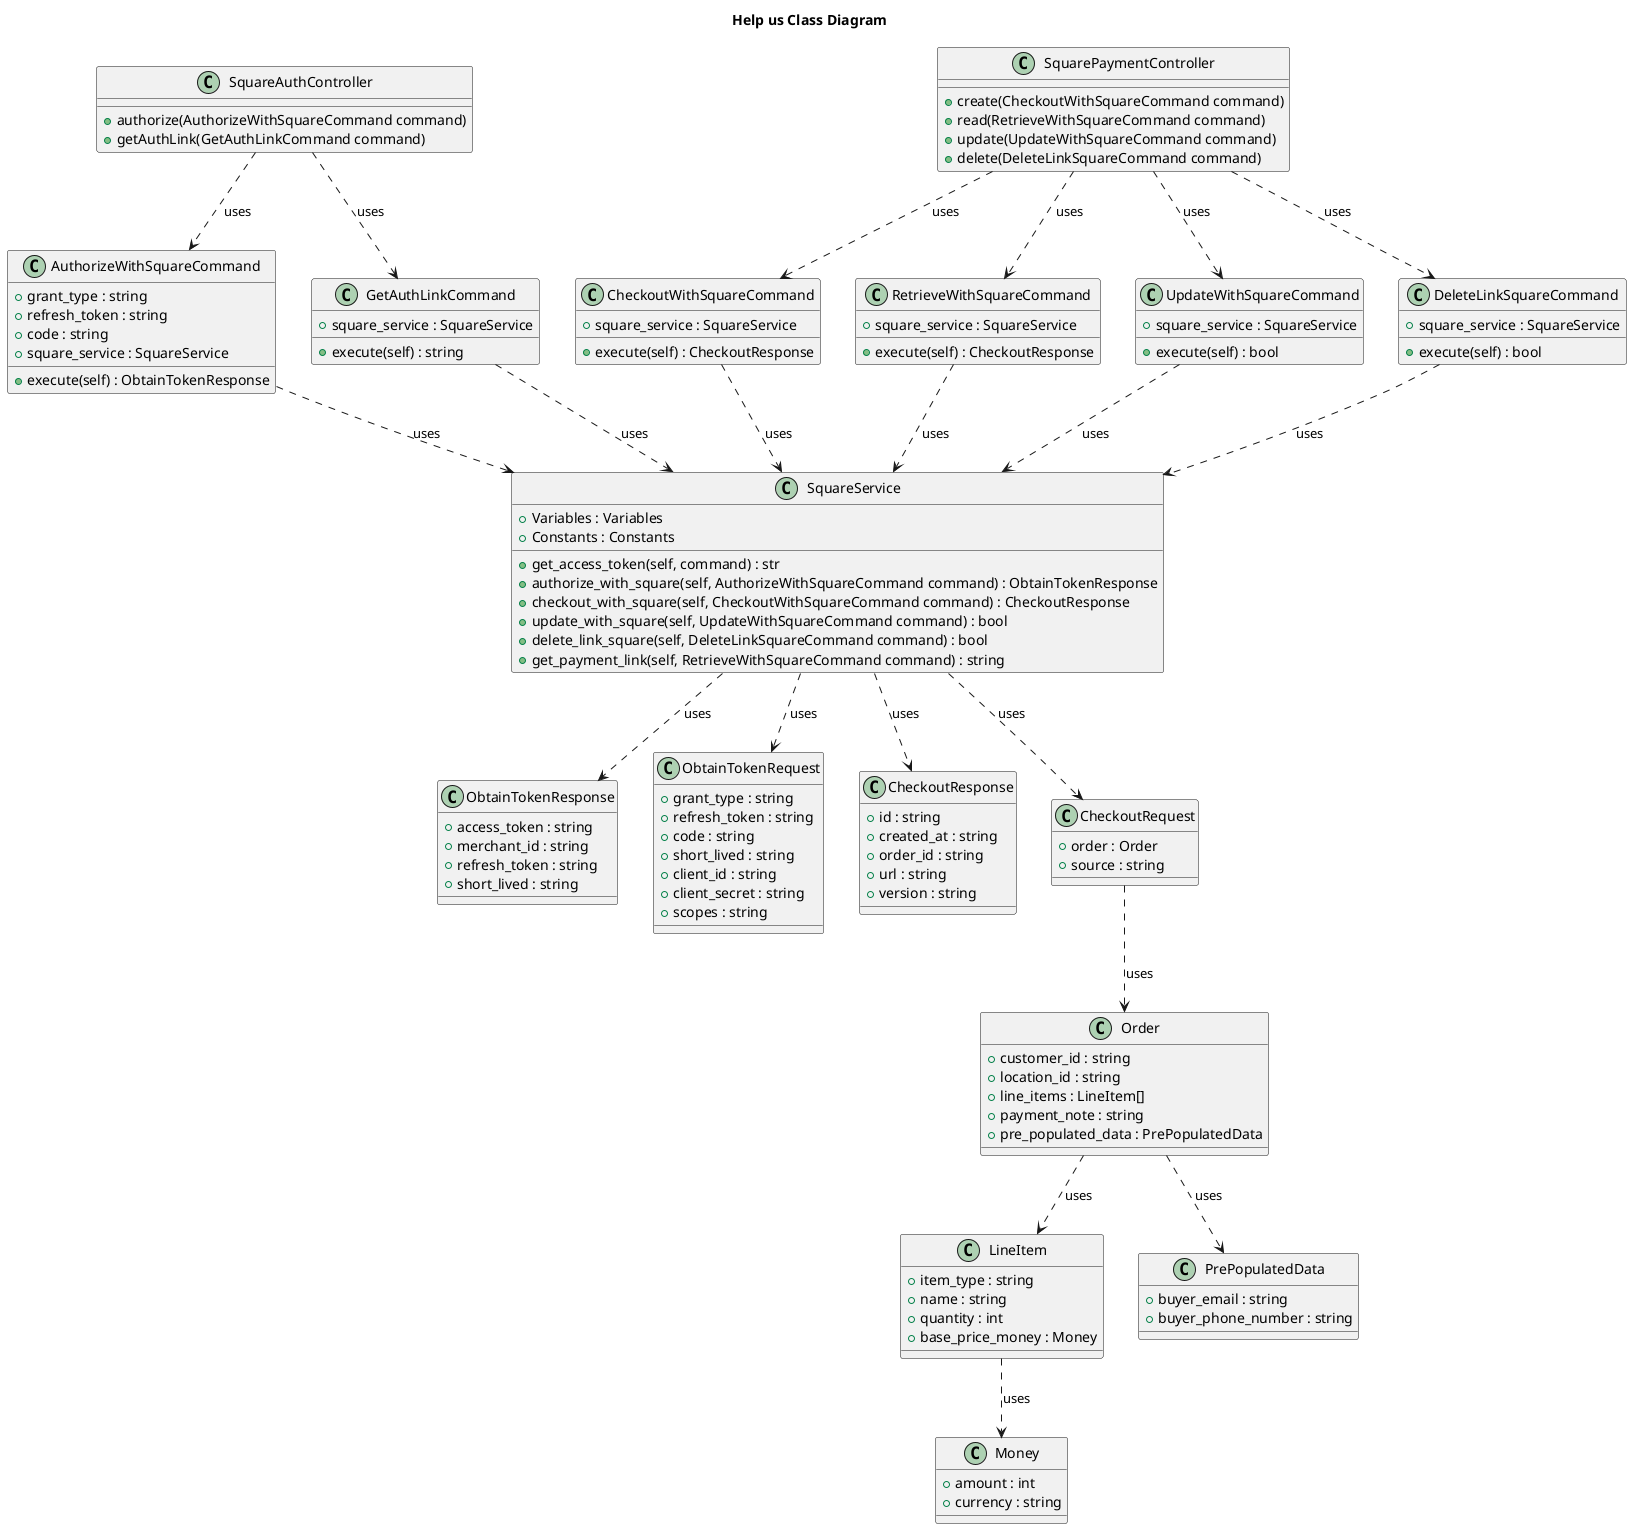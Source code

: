 @startuml "Help us Class Diagram"
title "Help us Class Diagram"

class SquareAuthController {
    + authorize(AuthorizeWithSquareCommand command)
    + getAuthLink(GetAuthLinkCommand command)
}

class AuthorizeWithSquareCommand {
    + grant_type : string
    + refresh_token : string
    + code : string
    + square_service : SquareService
    + execute(self) : ObtainTokenResponse
}

class GetAuthLinkCommand {
    + square_service : SquareService
    + execute(self) : string
}

SquareAuthController ..> AuthorizeWithSquareCommand : uses
SquareAuthController ..> GetAuthLinkCommand : uses

class SquareService {
    + Variables : Variables
    + Constants : Constants
    + get_access_token(self, command) : str
    + authorize_with_square(self, AuthorizeWithSquareCommand command) : ObtainTokenResponse
    + checkout_with_square(self, CheckoutWithSquareCommand command) : CheckoutResponse
    + update_with_square(self, UpdateWithSquareCommand command) : bool
    + delete_link_square(self, DeleteLinkSquareCommand command) : bool
    + get_payment_link(self, RetrieveWithSquareCommand command) : string
}

class ObtainTokenResponse {
    + access_token : string
    + merchant_id : string
    + refresh_token : string
    + short_lived : string
}

class ObtainTokenRequest {
    + grant_type : string
    + refresh_token : string
    + code : string
    + short_lived : string
    + client_id : string
    + client_secret : string
    + scopes : string
}

SquareService ..> ObtainTokenResponse : uses
SquareService ..> ObtainTokenRequest : uses
AuthorizeWithSquareCommand ..> SquareService : uses
GetAuthLinkCommand ..> SquareService : uses

class SquarePaymentController {
    + create(CheckoutWithSquareCommand command)
    + read(RetrieveWithSquareCommand command)
    + update(UpdateWithSquareCommand command)
    + delete(DeleteLinkSquareCommand command)
}

class CheckoutWithSquareCommand {
    + square_service : SquareService
    + execute(self) : CheckoutResponse
}

class RetrieveWithSquareCommand {
    + square_service : SquareService
    + execute(self) : CheckoutResponse
}

class UpdateWithSquareCommand {
    + square_service : SquareService
    + execute(self) : bool
}

class DeleteLinkSquareCommand {
    + square_service : SquareService
    + execute(self) : bool
}

class CheckoutResponse {
    + id : string
    + created_at : string
    + order_id : string
    + url : string
    + version : string
}

'class CheckoutRequest:
'    def __init__(self, request):
'        self.order = Order(request['order'])
'        self.source = request['source']
'
'    def to_dict(self):
'        return {
'            'order': self.order.to_dict()
'        }
'
'
'class Order:
'    def __init__(self, request):
'        self.customer_id = request['customer_id']
'        self.location_id = request['location_id']
'        self.line_items = [LineItem(item) for item in request['line_items']]
'        self.payment_note = request['payment_note']
'        self.pre_populated_data = PrePopulatedData(request['pre_populated_data'])
'
'    def to_dict(self):
'        return {
'            'customer_id': self.customer_id,
'            'location_id': self.location_id,
'            'line_items': [item.to_dict() for item in self.line_items],
'            'payment_note': self.payment_note,
'            'pre_populated_data': self.pre_populated_data.to_dict()
'        }
'
'
'class LineItem:
'    def __init__(self, request):
'        self.item_type = request['item_type']
'        self.name = request['name']
'        self.quantity = request['quantity']
'        self.base_price_money = request['base_price_money']
'
'    def to_dict(self):
'        return {
'            'item_type': self.item_type,
'            'name': self.name,
'            'quantity': self.quantity,
'            'base_price_money': self.base_price_money
'        }
'
'
'class PrePopulatedData:
'    def __init__(self, request):
'        self.buyer_email = request['buyer_email']
'        self.buyer_phone_number = request['buyer_phone_number']
'
'    def to_dict(self):
'        return {
'            'buyer_email': self.buyer_email,
'            'buyer_phone_number': self.buyer_phone_number
'        }
class  CheckoutRequest {
    + order : Order
    + source : string
}

class Order {
    + customer_id : string
    + location_id : string
    + line_items : LineItem[]
    + payment_note : string
    + pre_populated_data : PrePopulatedData
}

class LineItem {
    + item_type : string
    + name : string
    + quantity : int
    + base_price_money : Money
}

class PrePopulatedData {
    + buyer_email : string
    + buyer_phone_number : string
}

class Money {
    + amount : int
    + currency : string
}

SquareService ..> CheckoutResponse : uses
SquareService ..> CheckoutRequest : uses
CheckoutRequest ..> Order : uses
Order ..> LineItem : uses
Order ..> PrePopulatedData : uses
LineItem ..> Money : uses



SquarePaymentController ..> CheckoutWithSquareCommand : uses
SquarePaymentController ..> RetrieveWithSquareCommand : uses
SquarePaymentController ..> UpdateWithSquareCommand : uses
SquarePaymentController ..> DeleteLinkSquareCommand : uses

CheckoutWithSquareCommand ..> SquareService : uses
RetrieveWithSquareCommand ..> SquareService : uses
UpdateWithSquareCommand ..> SquareService : uses
DeleteLinkSquareCommand ..> SquareService : uses


@enduml

